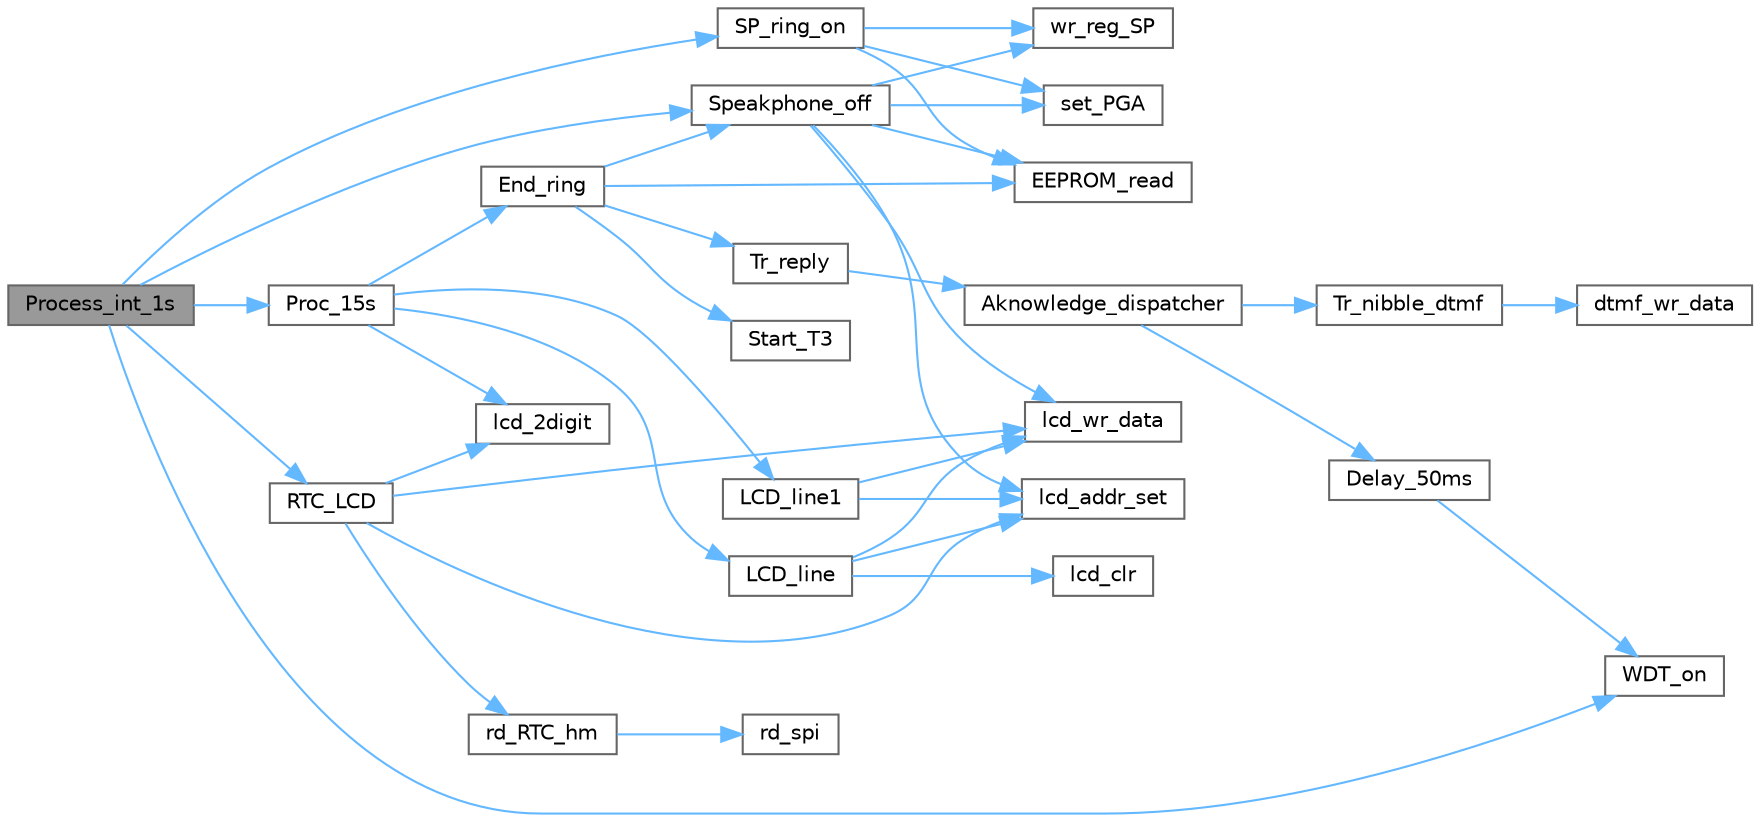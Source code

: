 digraph "Process_int_1s"
{
 // LATEX_PDF_SIZE
  bgcolor="transparent";
  edge [fontname=Helvetica,fontsize=10,labelfontname=Helvetica,labelfontsize=10];
  node [fontname=Helvetica,fontsize=10,shape=box,height=0.2,width=0.4];
  rankdir="LR";
  Node1 [label="Process_int_1s",height=0.2,width=0.4,color="gray40", fillcolor="grey60", style="filled", fontcolor="black",tooltip=" "];
  Node1 -> Node2 [color="steelblue1",style="solid"];
  Node2 [label="Proc_15s",height=0.2,width=0.4,color="grey40", fillcolor="white", style="filled",URL="$_t_o_8c.html#afbcd932e5ba2a74a910767d4923d95e7",tooltip=" "];
  Node2 -> Node3 [color="steelblue1",style="solid"];
  Node3 [label="End_ring",height=0.2,width=0.4,color="grey40", fillcolor="white", style="filled",URL="$_t_o_8c.html#abff402aad527aa3fec79e54d26bca6c9",tooltip=" "];
  Node3 -> Node4 [color="steelblue1",style="solid"];
  Node4 [label="EEPROM_read",height=0.2,width=0.4,color="grey40", fillcolor="white", style="filled",URL="$_t_o_8c.html#af3b223c3ad2939f63d8e91d69e1f5b8e",tooltip=" "];
  Node3 -> Node5 [color="steelblue1",style="solid"];
  Node5 [label="Speakphone_off",height=0.2,width=0.4,color="grey40", fillcolor="white", style="filled",URL="$_t_o_8c.html#a376230d7c0bfe01fb0b1399cf37b3e7e",tooltip=" "];
  Node5 -> Node4 [color="steelblue1",style="solid"];
  Node5 -> Node6 [color="steelblue1",style="solid"];
  Node6 [label="lcd_addr_set",height=0.2,width=0.4,color="grey40", fillcolor="white", style="filled",URL="$_t_o__s_8h.html#afc2c56626b3e68ad2ff88fa07d8f082f",tooltip=" "];
  Node5 -> Node7 [color="steelblue1",style="solid"];
  Node7 [label="lcd_wr_data",height=0.2,width=0.4,color="grey40", fillcolor="white", style="filled",URL="$_t_o__s_8h.html#acec9a300c55f0aa1e03d760030d2fcfe",tooltip=" "];
  Node5 -> Node8 [color="steelblue1",style="solid"];
  Node8 [label="set_PGA",height=0.2,width=0.4,color="grey40", fillcolor="white", style="filled",URL="$_t_o_8c.html#a4c4a200e572aec0e3b9db369260a6e67",tooltip=" "];
  Node5 -> Node9 [color="steelblue1",style="solid"];
  Node9 [label="wr_reg_SP",height=0.2,width=0.4,color="grey40", fillcolor="white", style="filled",URL="$_t_o_8c.html#a622201e13f0fa10ececfb7120d5d9213",tooltip=" "];
  Node3 -> Node10 [color="steelblue1",style="solid"];
  Node10 [label="Start_T3",height=0.2,width=0.4,color="grey40", fillcolor="white", style="filled",URL="$_d_t_m_f_8c.html#a08a8c49e4c4a5ab8a8b608f3e2650f58",tooltip=" "];
  Node3 -> Node11 [color="steelblue1",style="solid"];
  Node11 [label="Tr_reply",height=0.2,width=0.4,color="grey40", fillcolor="white", style="filled",URL="$_d_t_m_f_8c.html#a43ae60faaa257b8076b27ffafe9b873d",tooltip=" "];
  Node11 -> Node12 [color="steelblue1",style="solid"];
  Node12 [label="Aknowledge_dispatcher",height=0.2,width=0.4,color="grey40", fillcolor="white", style="filled",URL="$_d_t_m_f_8c.html#a838e20428f0ccbc9a6c4188641b446c0",tooltip=" "];
  Node12 -> Node13 [color="steelblue1",style="solid"];
  Node13 [label="Delay_50ms",height=0.2,width=0.4,color="grey40", fillcolor="white", style="filled",URL="$_d_t_m_f_8c.html#aee8ae72a0d155039cbafb1583d25a3fc",tooltip=" "];
  Node13 -> Node14 [color="steelblue1",style="solid"];
  Node14 [label="WDT_on",height=0.2,width=0.4,color="grey40", fillcolor="white", style="filled",URL="$_t_o_8c.html#ac6eb02bcbf266ecb55e98a44c01181f7",tooltip=" "];
  Node12 -> Node15 [color="steelblue1",style="solid"];
  Node15 [label="Tr_nibble_dtmf",height=0.2,width=0.4,color="grey40", fillcolor="white", style="filled",URL="$_d_t_m_f_8c.html#a570a2914597cdbd787dc406df33c9ee3",tooltip=" "];
  Node15 -> Node16 [color="steelblue1",style="solid"];
  Node16 [label="dtmf_wr_data",height=0.2,width=0.4,color="grey40", fillcolor="white", style="filled",URL="$_t_o__s_8h.html#a6a6562ff9ff76cdb9e4a9e03bc59533f",tooltip=" "];
  Node2 -> Node17 [color="steelblue1",style="solid"];
  Node17 [label="lcd_2digit",height=0.2,width=0.4,color="grey40", fillcolor="white", style="filled",URL="$_t_o__s_8h.html#abd39973577465d2535f7cf91827eacdc",tooltip=" "];
  Node2 -> Node18 [color="steelblue1",style="solid"];
  Node18 [label="LCD_line",height=0.2,width=0.4,color="grey40", fillcolor="white", style="filled",URL="$_t_o_8c.html#aaefa7e4eeb8d02f570de2072a4a27ad6",tooltip=" "];
  Node18 -> Node6 [color="steelblue1",style="solid"];
  Node18 -> Node19 [color="steelblue1",style="solid"];
  Node19 [label="lcd_clr",height=0.2,width=0.4,color="grey40", fillcolor="white", style="filled",URL="$_t_o__s_8h.html#a33e140c8175d738415fb9c72e73a8cef",tooltip=" "];
  Node18 -> Node7 [color="steelblue1",style="solid"];
  Node2 -> Node20 [color="steelblue1",style="solid"];
  Node20 [label="LCD_line1",height=0.2,width=0.4,color="grey40", fillcolor="white", style="filled",URL="$_t_o_8c.html#a7115d7d97557c0cd3d52b85cc8e0a854",tooltip=" "];
  Node20 -> Node6 [color="steelblue1",style="solid"];
  Node20 -> Node7 [color="steelblue1",style="solid"];
  Node1 -> Node21 [color="steelblue1",style="solid"];
  Node21 [label="RTC_LCD",height=0.2,width=0.4,color="grey40", fillcolor="white", style="filled",URL="$_t_o_8c.html#a8f87d12b9dceb40fad94b335cabb081a",tooltip=" "];
  Node21 -> Node17 [color="steelblue1",style="solid"];
  Node21 -> Node6 [color="steelblue1",style="solid"];
  Node21 -> Node7 [color="steelblue1",style="solid"];
  Node21 -> Node22 [color="steelblue1",style="solid"];
  Node22 [label="rd_RTC_hm",height=0.2,width=0.4,color="grey40", fillcolor="white", style="filled",URL="$_t_o_8c.html#a47e1901e642c7bffcb69050a744f9811",tooltip=" "];
  Node22 -> Node23 [color="steelblue1",style="solid"];
  Node23 [label="rd_spi",height=0.2,width=0.4,color="grey40", fillcolor="white", style="filled",URL="$_t_o_8c.html#ad7918a5494dd6407114f6bfbc748acb2",tooltip=" "];
  Node1 -> Node24 [color="steelblue1",style="solid"];
  Node24 [label="SP_ring_on",height=0.2,width=0.4,color="grey40", fillcolor="white", style="filled",URL="$_t_o_8c.html#adeb83369a2a4f6cb09ca4009047cdea2",tooltip=" "];
  Node24 -> Node4 [color="steelblue1",style="solid"];
  Node24 -> Node8 [color="steelblue1",style="solid"];
  Node24 -> Node9 [color="steelblue1",style="solid"];
  Node1 -> Node5 [color="steelblue1",style="solid"];
  Node1 -> Node14 [color="steelblue1",style="solid"];
}
